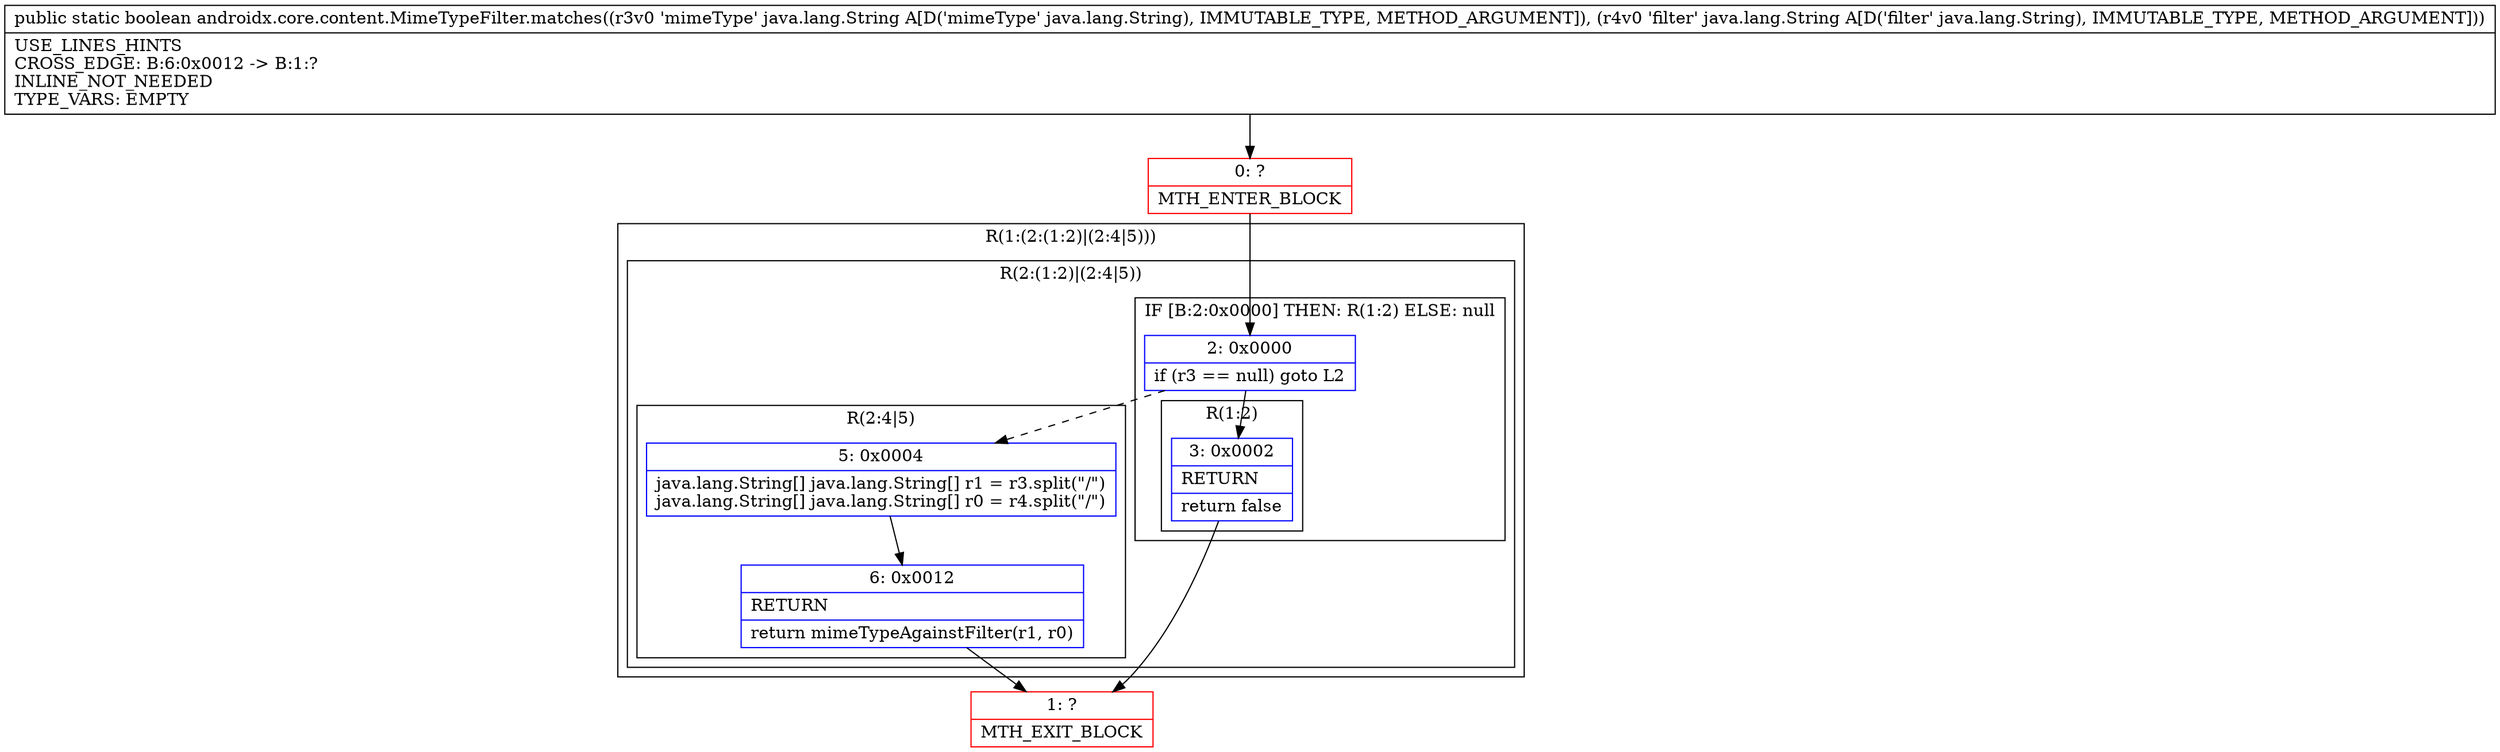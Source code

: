 digraph "CFG forandroidx.core.content.MimeTypeFilter.matches(Ljava\/lang\/String;Ljava\/lang\/String;)Z" {
subgraph cluster_Region_1343408325 {
label = "R(1:(2:(1:2)|(2:4|5)))";
node [shape=record,color=blue];
subgraph cluster_Region_2075173339 {
label = "R(2:(1:2)|(2:4|5))";
node [shape=record,color=blue];
subgraph cluster_IfRegion_270960342 {
label = "IF [B:2:0x0000] THEN: R(1:2) ELSE: null";
node [shape=record,color=blue];
Node_2 [shape=record,label="{2\:\ 0x0000|if (r3 == null) goto L2\l}"];
subgraph cluster_Region_404370950 {
label = "R(1:2)";
node [shape=record,color=blue];
Node_3 [shape=record,label="{3\:\ 0x0002|RETURN\l|return false\l}"];
}
}
subgraph cluster_Region_2042704322 {
label = "R(2:4|5)";
node [shape=record,color=blue];
Node_5 [shape=record,label="{5\:\ 0x0004|java.lang.String[] java.lang.String[] r1 = r3.split(\"\/\")\ljava.lang.String[] java.lang.String[] r0 = r4.split(\"\/\")\l}"];
Node_6 [shape=record,label="{6\:\ 0x0012|RETURN\l|return mimeTypeAgainstFilter(r1, r0)\l}"];
}
}
}
Node_0 [shape=record,color=red,label="{0\:\ ?|MTH_ENTER_BLOCK\l}"];
Node_1 [shape=record,color=red,label="{1\:\ ?|MTH_EXIT_BLOCK\l}"];
MethodNode[shape=record,label="{public static boolean androidx.core.content.MimeTypeFilter.matches((r3v0 'mimeType' java.lang.String A[D('mimeType' java.lang.String), IMMUTABLE_TYPE, METHOD_ARGUMENT]), (r4v0 'filter' java.lang.String A[D('filter' java.lang.String), IMMUTABLE_TYPE, METHOD_ARGUMENT]))  | USE_LINES_HINTS\lCROSS_EDGE: B:6:0x0012 \-\> B:1:?\lINLINE_NOT_NEEDED\lTYPE_VARS: EMPTY\l}"];
MethodNode -> Node_0;Node_2 -> Node_3;
Node_2 -> Node_5[style=dashed];
Node_3 -> Node_1;
Node_5 -> Node_6;
Node_6 -> Node_1;
Node_0 -> Node_2;
}

